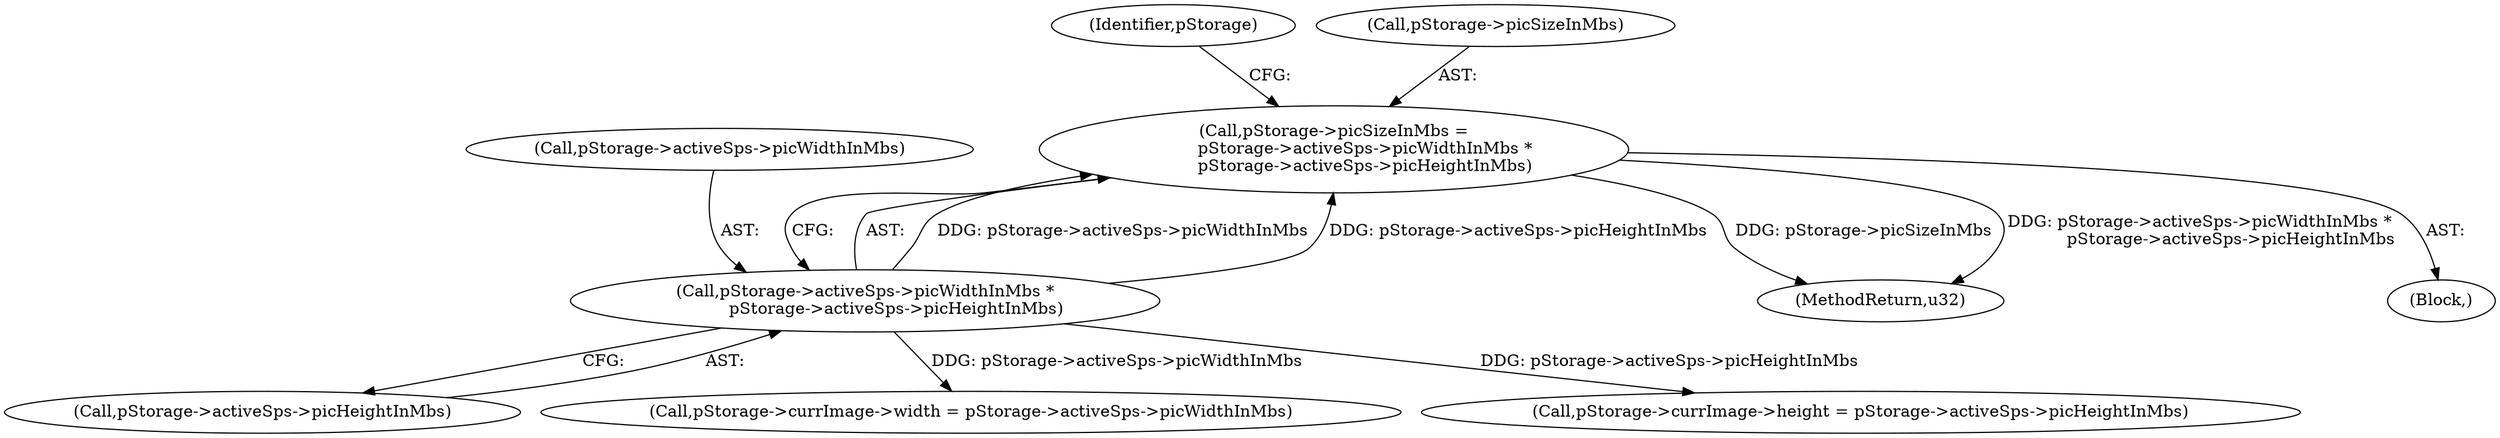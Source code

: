 digraph "1_Android_60547808ca4e9cfac50028c00c58a6ceb2319301@del" {
"1000212" [label="(Call,pStorage->picSizeInMbs =\n            pStorage->activeSps->picWidthInMbs *\n            pStorage->activeSps->picHeightInMbs)"];
"1000216" [label="(Call,pStorage->activeSps->picWidthInMbs *\n            pStorage->activeSps->picHeightInMbs)"];
"1000533" [label="(MethodReturn,u32)"];
"1000230" [label="(Identifier,pStorage)"];
"1000222" [label="(Call,pStorage->activeSps->picHeightInMbs)"];
"1000227" [label="(Call,pStorage->currImage->width = pStorage->activeSps->picWidthInMbs)"];
"1000177" [label="(Block,)"];
"1000213" [label="(Call,pStorage->picSizeInMbs)"];
"1000217" [label="(Call,pStorage->activeSps->picWidthInMbs)"];
"1000212" [label="(Call,pStorage->picSizeInMbs =\n            pStorage->activeSps->picWidthInMbs *\n            pStorage->activeSps->picHeightInMbs)"];
"1000216" [label="(Call,pStorage->activeSps->picWidthInMbs *\n            pStorage->activeSps->picHeightInMbs)"];
"1000238" [label="(Call,pStorage->currImage->height = pStorage->activeSps->picHeightInMbs)"];
"1000212" -> "1000177"  [label="AST: "];
"1000212" -> "1000216"  [label="CFG: "];
"1000213" -> "1000212"  [label="AST: "];
"1000216" -> "1000212"  [label="AST: "];
"1000230" -> "1000212"  [label="CFG: "];
"1000212" -> "1000533"  [label="DDG: pStorage->activeSps->picWidthInMbs *\n            pStorage->activeSps->picHeightInMbs"];
"1000212" -> "1000533"  [label="DDG: pStorage->picSizeInMbs"];
"1000216" -> "1000212"  [label="DDG: pStorage->activeSps->picWidthInMbs"];
"1000216" -> "1000212"  [label="DDG: pStorage->activeSps->picHeightInMbs"];
"1000216" -> "1000222"  [label="CFG: "];
"1000217" -> "1000216"  [label="AST: "];
"1000222" -> "1000216"  [label="AST: "];
"1000216" -> "1000227"  [label="DDG: pStorage->activeSps->picWidthInMbs"];
"1000216" -> "1000238"  [label="DDG: pStorage->activeSps->picHeightInMbs"];
}
